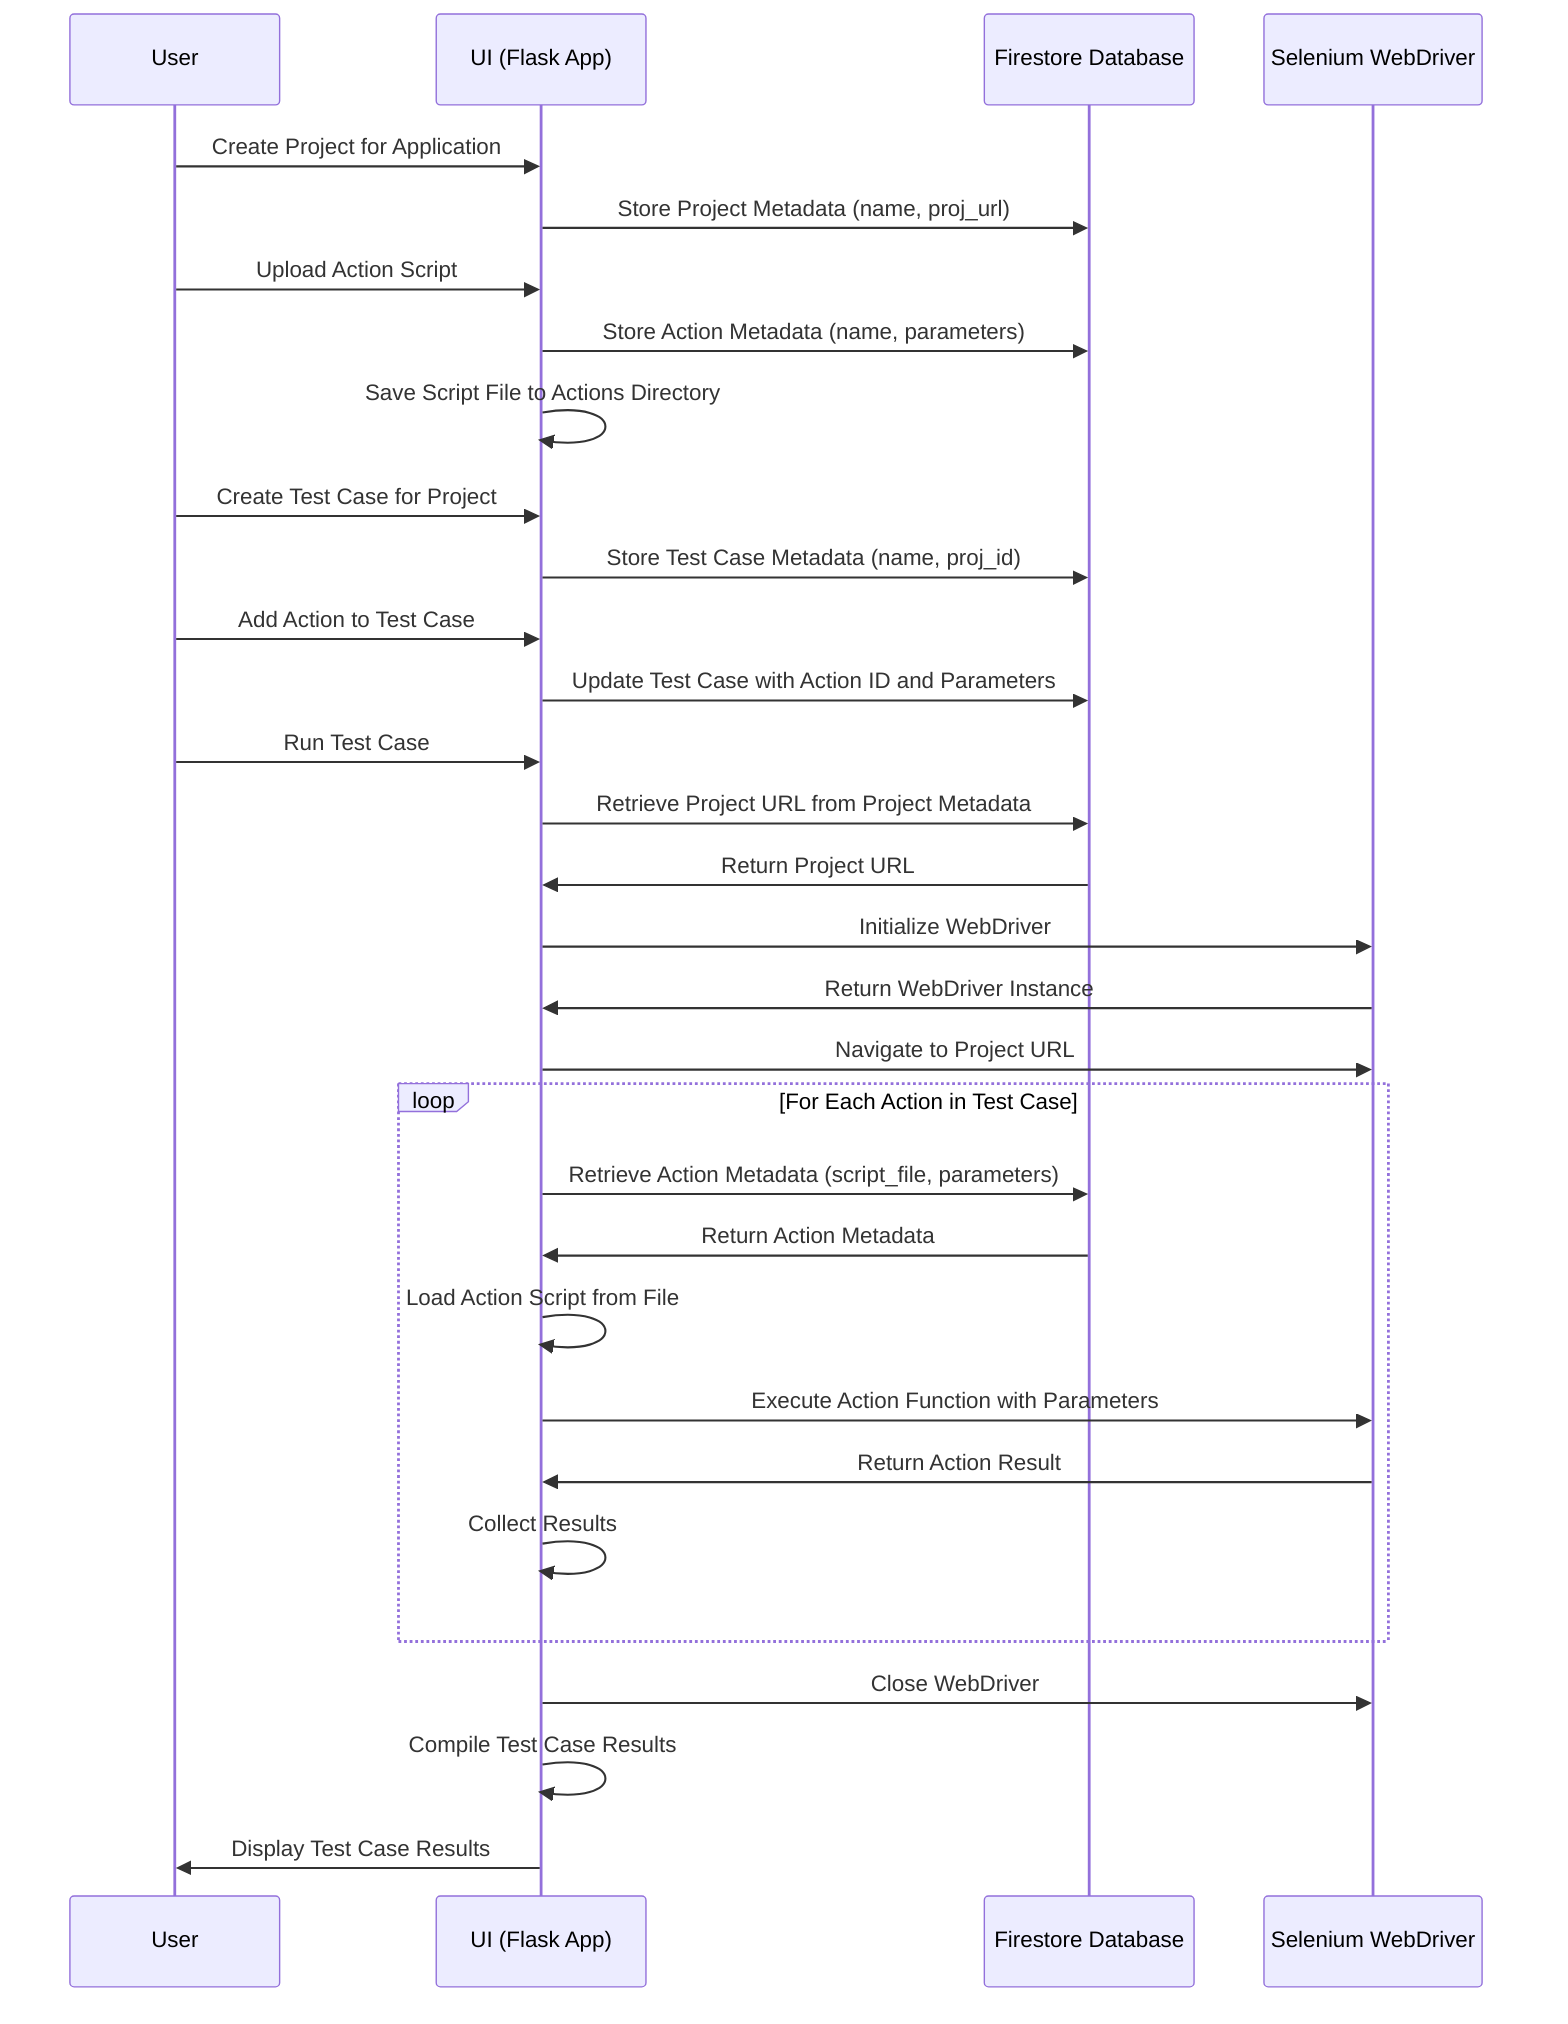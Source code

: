 sequenceDiagram
    participant User as User
    participant UI as UI (Flask App)
    participant DB as Firestore Database
    participant Selenium as Selenium WebDriver
    User->>UI: Create Project for Application
    UI->>DB: Store Project Metadata (name, proj_url)
    User->>UI: Upload Action Script
    UI->>DB: Store Action Metadata (name, parameters)
    UI->>UI: Save Script File to Actions Directory
    User->>UI: Create Test Case for Project
    UI->>DB: Store Test Case Metadata (name, proj_id)
    User->>UI: Add Action to Test Case
    UI->>DB: Update Test Case with Action ID and Parameters
    User->>UI: Run Test Case
    UI->>DB: Retrieve Project URL from Project Metadata
    DB->>UI: Return Project URL
    UI->>Selenium: Initialize WebDriver
    Selenium->>UI: Return WebDriver Instance
    UI->>Selenium: Navigate to Project URL
    loop For Each Action in Test Case
        UI->>DB: Retrieve Action Metadata (script_file, parameters)
        DB->>UI: Return Action Metadata
        UI->>UI: Load Action Script from File
        UI->>Selenium: Execute Action Function with Parameters
        Selenium->>UI: Return Action Result
        UI->>UI: Collect Results
    end
    UI->>Selenium: Close WebDriver
    UI->>UI: Compile Test Case Results
    UI->>User: Display Test Case Results
